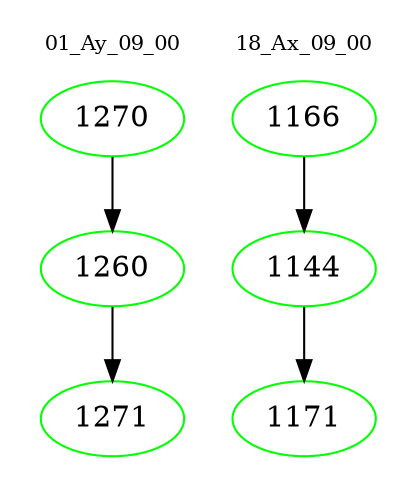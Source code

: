 digraph{
subgraph cluster_0 {
color = white
label = "01_Ay_09_00";
fontsize=10;
T0_1270 [label="1270", color="green"]
T0_1270 -> T0_1260 [color="black"]
T0_1260 [label="1260", color="green"]
T0_1260 -> T0_1271 [color="black"]
T0_1271 [label="1271", color="green"]
}
subgraph cluster_1 {
color = white
label = "18_Ax_09_00";
fontsize=10;
T1_1166 [label="1166", color="green"]
T1_1166 -> T1_1144 [color="black"]
T1_1144 [label="1144", color="green"]
T1_1144 -> T1_1171 [color="black"]
T1_1171 [label="1171", color="green"]
}
}
